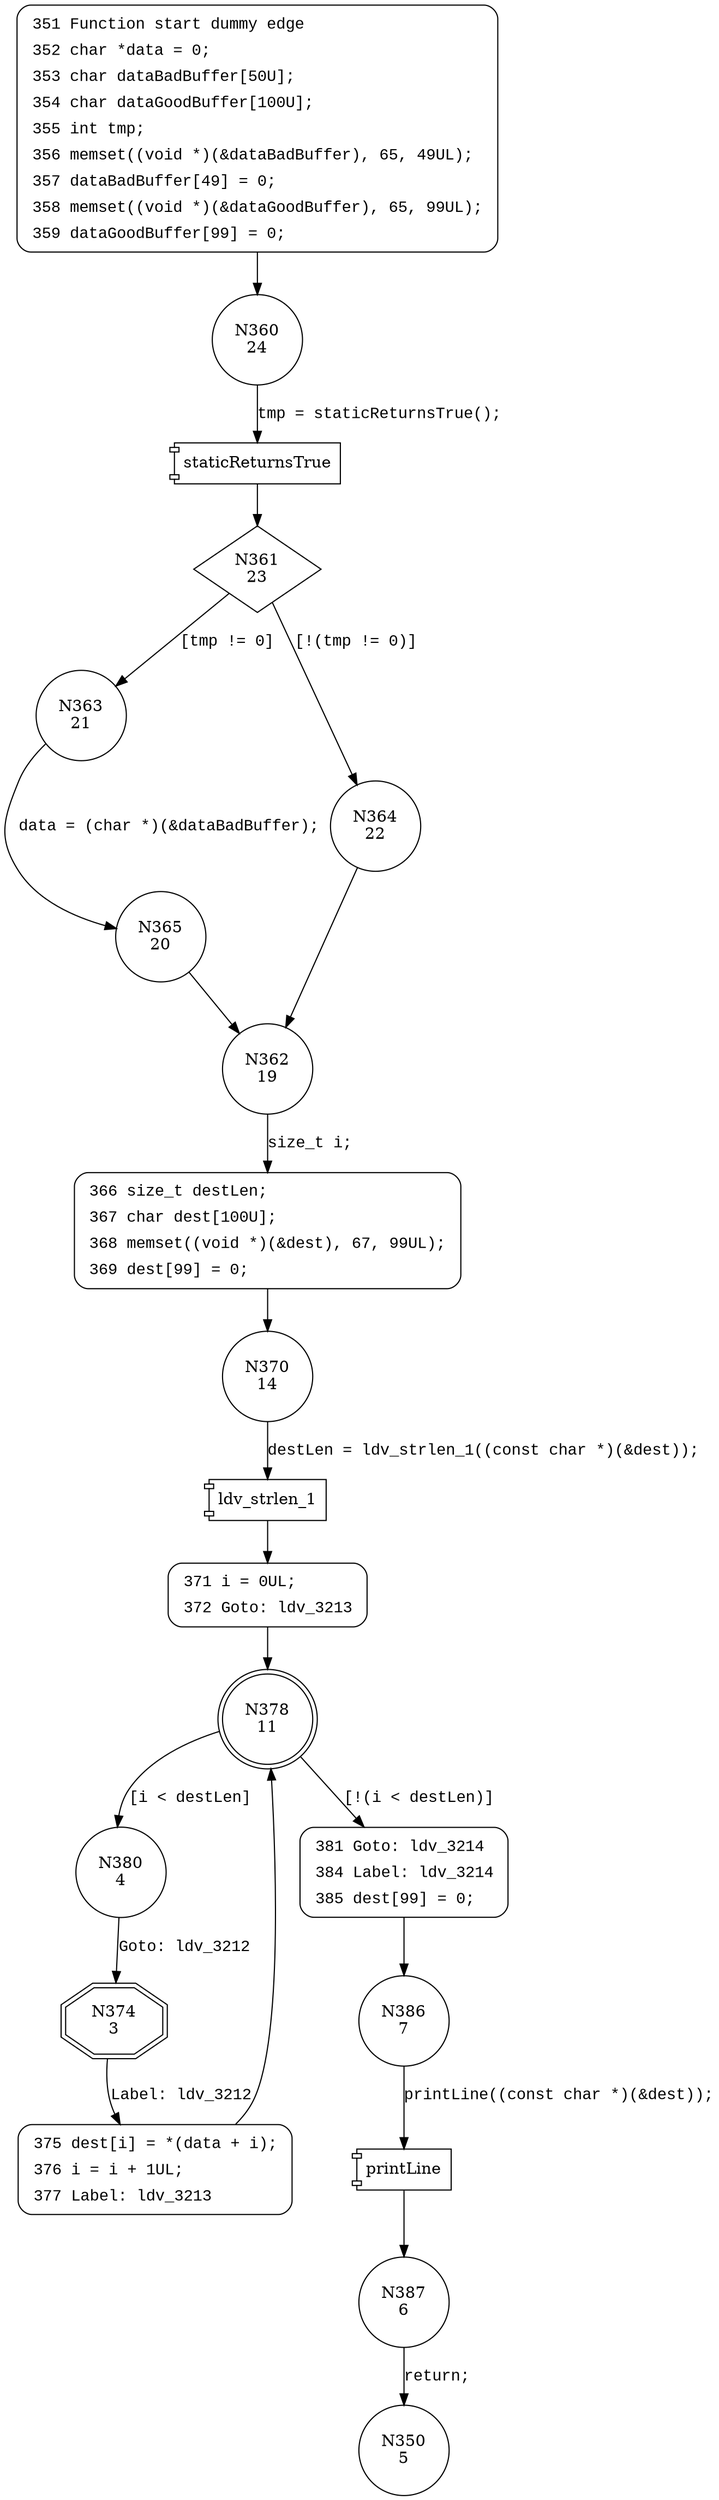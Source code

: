 digraph CWE126_Buffer_Overread__char_declare_loop_08_bad {
360 [shape="circle" label="N360\n24"]
361 [shape="diamond" label="N361\n23"]
363 [shape="circle" label="N363\n21"]
364 [shape="circle" label="N364\n22"]
362 [shape="circle" label="N362\n19"]
366 [shape="circle" label="N366\n18"]
370 [shape="circle" label="N370\n14"]
371 [shape="circle" label="N371\n13"]
378 [shape="doublecircle" label="N378\n11"]
380 [shape="circle" label="N380\n4"]
381 [shape="circle" label="N381\n10"]
386 [shape="circle" label="N386\n7"]
387 [shape="circle" label="N387\n6"]
374 [shape="doubleoctagon" label="N374\n3"]
375 [shape="circle" label="N375\n2"]
365 [shape="circle" label="N365\n20"]
350 [shape="circle" label="N350\n5"]
351 [style="filled,bold" penwidth="1" fillcolor="white" fontname="Courier New" shape="Mrecord" label=<<table border="0" cellborder="0" cellpadding="3" bgcolor="white"><tr><td align="right">351</td><td align="left">Function start dummy edge</td></tr><tr><td align="right">352</td><td align="left">char *data = 0;</td></tr><tr><td align="right">353</td><td align="left">char dataBadBuffer[50U];</td></tr><tr><td align="right">354</td><td align="left">char dataGoodBuffer[100U];</td></tr><tr><td align="right">355</td><td align="left">int tmp;</td></tr><tr><td align="right">356</td><td align="left">memset((void *)(&amp;dataBadBuffer), 65, 49UL);</td></tr><tr><td align="right">357</td><td align="left">dataBadBuffer[49] = 0;</td></tr><tr><td align="right">358</td><td align="left">memset((void *)(&amp;dataGoodBuffer), 65, 99UL);</td></tr><tr><td align="right">359</td><td align="left">dataGoodBuffer[99] = 0;</td></tr></table>>]
351 -> 360[label=""]
366 [style="filled,bold" penwidth="1" fillcolor="white" fontname="Courier New" shape="Mrecord" label=<<table border="0" cellborder="0" cellpadding="3" bgcolor="white"><tr><td align="right">366</td><td align="left">size_t destLen;</td></tr><tr><td align="right">367</td><td align="left">char dest[100U];</td></tr><tr><td align="right">368</td><td align="left">memset((void *)(&amp;dest), 67, 99UL);</td></tr><tr><td align="right">369</td><td align="left">dest[99] = 0;</td></tr></table>>]
366 -> 370[label=""]
371 [style="filled,bold" penwidth="1" fillcolor="white" fontname="Courier New" shape="Mrecord" label=<<table border="0" cellborder="0" cellpadding="3" bgcolor="white"><tr><td align="right">371</td><td align="left">i = 0UL;</td></tr><tr><td align="right">372</td><td align="left">Goto: ldv_3213</td></tr></table>>]
371 -> 378[label=""]
381 [style="filled,bold" penwidth="1" fillcolor="white" fontname="Courier New" shape="Mrecord" label=<<table border="0" cellborder="0" cellpadding="3" bgcolor="white"><tr><td align="right">381</td><td align="left">Goto: ldv_3214</td></tr><tr><td align="right">384</td><td align="left">Label: ldv_3214</td></tr><tr><td align="right">385</td><td align="left">dest[99] = 0;</td></tr></table>>]
381 -> 386[label=""]
375 [style="filled,bold" penwidth="1" fillcolor="white" fontname="Courier New" shape="Mrecord" label=<<table border="0" cellborder="0" cellpadding="3" bgcolor="white"><tr><td align="right">375</td><td align="left">dest[i] = *(data + i);</td></tr><tr><td align="right">376</td><td align="left">i = i + 1UL;</td></tr><tr><td align="right">377</td><td align="left">Label: ldv_3213</td></tr></table>>]
375 -> 378[label=""]
100033 [shape="component" label="staticReturnsTrue"]
360 -> 100033 [label="tmp = staticReturnsTrue();" fontname="Courier New"]
100033 -> 361 [label="" fontname="Courier New"]
361 -> 363 [label="[tmp != 0]" fontname="Courier New"]
361 -> 364 [label="[!(tmp != 0)]" fontname="Courier New"]
362 -> 366 [label="size_t i;" fontname="Courier New"]
100034 [shape="component" label="ldv_strlen_1"]
370 -> 100034 [label="destLen = ldv_strlen_1((const char *)(&dest));" fontname="Courier New"]
100034 -> 371 [label="" fontname="Courier New"]
378 -> 380 [label="[i < destLen]" fontname="Courier New"]
378 -> 381 [label="[!(i < destLen)]" fontname="Courier New"]
100035 [shape="component" label="printLine"]
386 -> 100035 [label="printLine((const char *)(&dest));" fontname="Courier New"]
100035 -> 387 [label="" fontname="Courier New"]
380 -> 374 [label="Goto: ldv_3212" fontname="Courier New"]
374 -> 375 [label="Label: ldv_3212" fontname="Courier New"]
363 -> 365 [label="data = (char *)(&dataBadBuffer);" fontname="Courier New"]
364 -> 362 [label="" fontname="Courier New"]
387 -> 350 [label="return;" fontname="Courier New"]
365 -> 362 [label="" fontname="Courier New"]
}